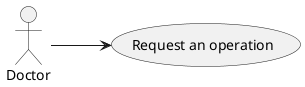 ﻿@startuml
left to right direction

actor "Doctor" as user
usecase "Request an operation" as goal

user --> goal

@enduml